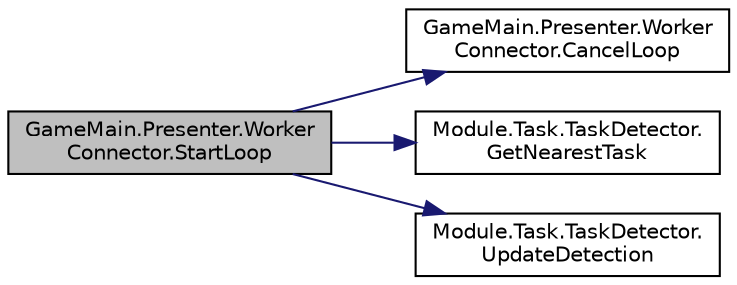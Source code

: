 digraph "GameMain.Presenter.WorkerConnector.StartLoop"
{
 // LATEX_PDF_SIZE
  edge [fontname="Helvetica",fontsize="10",labelfontname="Helvetica",labelfontsize="10"];
  node [fontname="Helvetica",fontsize="10",shape=record];
  rankdir="LR";
  Node1 [label="GameMain.Presenter.Worker\lConnector.StartLoop",height=0.2,width=0.4,color="black", fillcolor="grey75", style="filled", fontcolor="black",tooltip=" "];
  Node1 -> Node2 [color="midnightblue",fontsize="10",style="solid",fontname="Helvetica"];
  Node2 [label="GameMain.Presenter.Worker\lConnector.CancelLoop",height=0.2,width=0.4,color="black", fillcolor="white", style="filled",URL="$classGameMain_1_1Presenter_1_1WorkerConnector.html#aee1bbf4af858c1f098b1ce0b9d395489",tooltip=" "];
  Node1 -> Node3 [color="midnightblue",fontsize="10",style="solid",fontname="Helvetica"];
  Node3 [label="Module.Task.TaskDetector.\lGetNearestTask",height=0.2,width=0.4,color="black", fillcolor="white", style="filled",URL="$classModule_1_1Task_1_1TaskDetector.html#a9772acfba56971fbf388b479cdcd24a3",tooltip="親オブジェクトの座標に最も近いタスクを取得します"];
  Node1 -> Node4 [color="midnightblue",fontsize="10",style="solid",fontname="Helvetica"];
  Node4 [label="Module.Task.TaskDetector.\lUpdateDetection",height=0.2,width=0.4,color="black", fillcolor="white", style="filled",URL="$classModule_1_1Task_1_1TaskDetector.html#ac444c7dfee7ca59d9252817520a3da73",tooltip="検出処理を更新します"];
}
